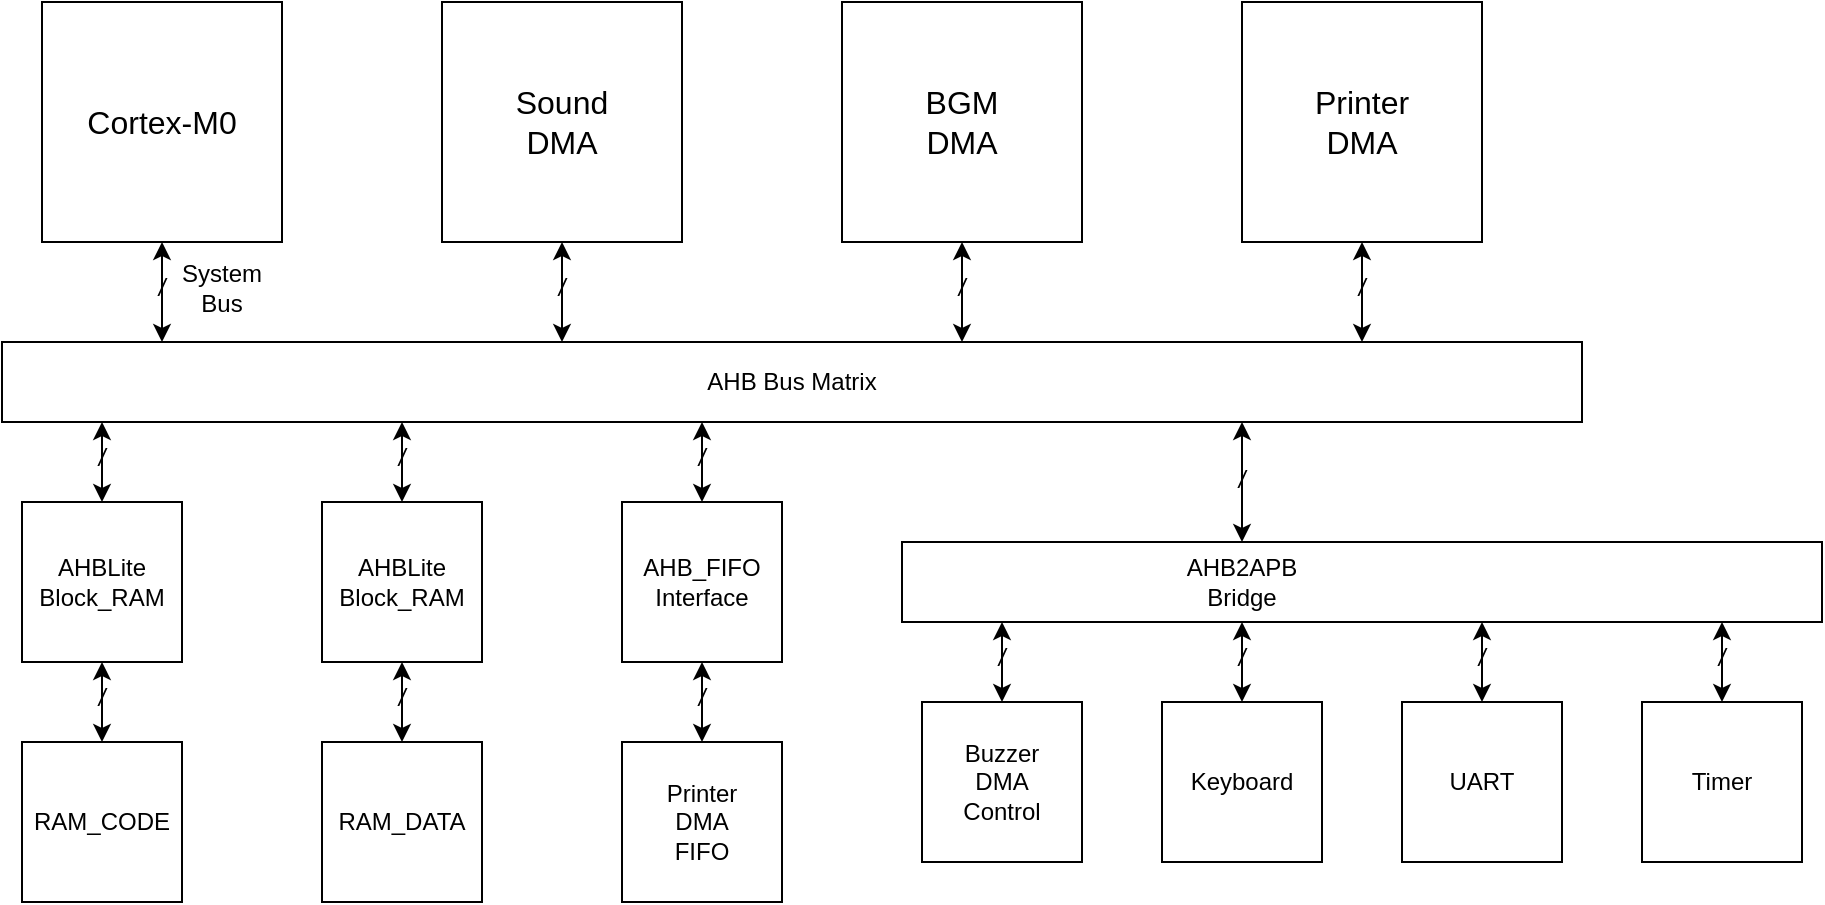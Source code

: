 <mxfile version="13.9.9" type="device"><diagram id="UVH7ah8puv6jbSQODE3A" name="第 1 页"><mxGraphModel dx="714" dy="568" grid="1" gridSize="10" guides="1" tooltips="1" connect="1" arrows="1" fold="1" page="1" pageScale="1" pageWidth="4681" pageHeight="3300" math="0" shadow="0"><root><mxCell id="0"/><mxCell id="1" parent="0"/><mxCell id="CT1FEYusewV1hjkQswKY-1" value="" style="rounded=0;whiteSpace=wrap;html=1;" parent="1" vertex="1"><mxGeometry x="800" y="480" width="120" height="120" as="geometry"/></mxCell><mxCell id="CT1FEYusewV1hjkQswKY-2" value="&lt;font style=&quot;font-size: 16px&quot;&gt;Cortex-M0&lt;/font&gt;" style="text;html=1;strokeColor=none;fillColor=none;align=center;verticalAlign=middle;whiteSpace=wrap;rounded=0;" parent="1" vertex="1"><mxGeometry x="820" y="530" width="80" height="20" as="geometry"/></mxCell><mxCell id="CT1FEYusewV1hjkQswKY-4" value="" style="endArrow=classic;startArrow=classic;html=1;" parent="1" edge="1"><mxGeometry width="50" height="50" relative="1" as="geometry"><mxPoint x="860" y="650" as="sourcePoint"/><mxPoint x="860" y="600" as="targetPoint"/></mxGeometry></mxCell><mxCell id="CT1FEYusewV1hjkQswKY-5" value="/" style="text;html=1;strokeColor=none;fillColor=none;align=center;verticalAlign=middle;whiteSpace=wrap;rounded=0;fontStyle=2" parent="1" vertex="1"><mxGeometry x="840" y="613" width="40" height="20" as="geometry"/></mxCell><mxCell id="CT1FEYusewV1hjkQswKY-6" value="System Bus" style="text;html=1;strokeColor=none;fillColor=none;align=center;verticalAlign=middle;whiteSpace=wrap;rounded=0;" parent="1" vertex="1"><mxGeometry x="870" y="613" width="40" height="20" as="geometry"/></mxCell><mxCell id="mJ_xJbLxUsaxHL6bNJfS-1" value="" style="rounded=0;whiteSpace=wrap;html=1;" parent="1" vertex="1"><mxGeometry x="780" y="650" width="790" height="40" as="geometry"/></mxCell><mxCell id="mJ_xJbLxUsaxHL6bNJfS-2" value="" style="rounded=0;whiteSpace=wrap;html=1;" parent="1" vertex="1"><mxGeometry x="1000" y="480" width="120" height="120" as="geometry"/></mxCell><mxCell id="mJ_xJbLxUsaxHL6bNJfS-3" value="&lt;font style=&quot;font-size: 16px&quot;&gt;Sound&lt;br&gt;DMA&lt;br&gt;&lt;/font&gt;" style="text;html=1;strokeColor=none;fillColor=none;align=center;verticalAlign=middle;whiteSpace=wrap;rounded=0;" parent="1" vertex="1"><mxGeometry x="1020" y="530" width="80" height="20" as="geometry"/></mxCell><mxCell id="mJ_xJbLxUsaxHL6bNJfS-4" value="" style="endArrow=classic;startArrow=classic;html=1;" parent="1" edge="1"><mxGeometry width="50" height="50" relative="1" as="geometry"><mxPoint x="1060" y="650" as="sourcePoint"/><mxPoint x="1060" y="600" as="targetPoint"/></mxGeometry></mxCell><mxCell id="mJ_xJbLxUsaxHL6bNJfS-5" value="/" style="text;html=1;strokeColor=none;fillColor=none;align=center;verticalAlign=middle;whiteSpace=wrap;rounded=0;fontStyle=2" parent="1" vertex="1"><mxGeometry x="1040" y="613" width="40" height="20" as="geometry"/></mxCell><mxCell id="mJ_xJbLxUsaxHL6bNJfS-7" value="" style="rounded=0;whiteSpace=wrap;html=1;" parent="1" vertex="1"><mxGeometry x="1200" y="480" width="120" height="120" as="geometry"/></mxCell><mxCell id="mJ_xJbLxUsaxHL6bNJfS-8" value="&lt;font style=&quot;font-size: 16px&quot;&gt;BGM&lt;br&gt;DMA&lt;br&gt;&lt;/font&gt;" style="text;html=1;strokeColor=none;fillColor=none;align=center;verticalAlign=middle;whiteSpace=wrap;rounded=0;" parent="1" vertex="1"><mxGeometry x="1220" y="530" width="80" height="20" as="geometry"/></mxCell><mxCell id="mJ_xJbLxUsaxHL6bNJfS-9" value="" style="endArrow=classic;startArrow=classic;html=1;" parent="1" edge="1"><mxGeometry width="50" height="50" relative="1" as="geometry"><mxPoint x="1260" y="650" as="sourcePoint"/><mxPoint x="1260" y="600" as="targetPoint"/></mxGeometry></mxCell><mxCell id="mJ_xJbLxUsaxHL6bNJfS-10" value="/" style="text;html=1;strokeColor=none;fillColor=none;align=center;verticalAlign=middle;whiteSpace=wrap;rounded=0;fontStyle=2" parent="1" vertex="1"><mxGeometry x="1240" y="613" width="40" height="20" as="geometry"/></mxCell><mxCell id="mJ_xJbLxUsaxHL6bNJfS-12" value="AHB Bus Matrix" style="text;html=1;strokeColor=none;fillColor=none;align=center;verticalAlign=middle;whiteSpace=wrap;rounded=0;" parent="1" vertex="1"><mxGeometry x="1095" y="660" width="160" height="20" as="geometry"/></mxCell><mxCell id="mJ_xJbLxUsaxHL6bNJfS-22" value="" style="rounded=0;whiteSpace=wrap;html=1;" parent="1" vertex="1"><mxGeometry x="790" y="730" width="80" height="80" as="geometry"/></mxCell><mxCell id="mJ_xJbLxUsaxHL6bNJfS-23" value="" style="endArrow=classic;startArrow=classic;html=1;" parent="1" edge="1"><mxGeometry width="50" height="50" relative="1" as="geometry"><mxPoint x="830" y="730" as="sourcePoint"/><mxPoint x="830" y="690" as="targetPoint"/></mxGeometry></mxCell><mxCell id="mJ_xJbLxUsaxHL6bNJfS-24" value="/" style="text;html=1;strokeColor=none;fillColor=none;align=center;verticalAlign=middle;whiteSpace=wrap;rounded=0;fontStyle=2" parent="1" vertex="1"><mxGeometry x="810" y="698" width="40" height="20" as="geometry"/></mxCell><mxCell id="mJ_xJbLxUsaxHL6bNJfS-25" value="AHBLite&lt;br&gt;Block_RAM" style="text;html=1;strokeColor=none;fillColor=none;align=center;verticalAlign=middle;whiteSpace=wrap;rounded=0;" parent="1" vertex="1"><mxGeometry x="810" y="760" width="40" height="20" as="geometry"/></mxCell><mxCell id="mJ_xJbLxUsaxHL6bNJfS-26" value="" style="rounded=0;whiteSpace=wrap;html=1;" parent="1" vertex="1"><mxGeometry x="790" y="850" width="80" height="80" as="geometry"/></mxCell><mxCell id="mJ_xJbLxUsaxHL6bNJfS-27" value="" style="endArrow=classic;startArrow=classic;html=1;" parent="1" edge="1"><mxGeometry width="50" height="50" relative="1" as="geometry"><mxPoint x="830" y="850" as="sourcePoint"/><mxPoint x="830" y="810" as="targetPoint"/></mxGeometry></mxCell><mxCell id="mJ_xJbLxUsaxHL6bNJfS-28" value="/" style="text;html=1;strokeColor=none;fillColor=none;align=center;verticalAlign=middle;whiteSpace=wrap;rounded=0;fontStyle=2" parent="1" vertex="1"><mxGeometry x="810" y="818" width="40" height="20" as="geometry"/></mxCell><mxCell id="mJ_xJbLxUsaxHL6bNJfS-29" value="RAM_CODE" style="text;html=1;strokeColor=none;fillColor=none;align=center;verticalAlign=middle;whiteSpace=wrap;rounded=0;dashed=1;" parent="1" vertex="1"><mxGeometry x="810" y="880" width="40" height="20" as="geometry"/></mxCell><mxCell id="mJ_xJbLxUsaxHL6bNJfS-30" value="" style="rounded=0;whiteSpace=wrap;html=1;" parent="1" vertex="1"><mxGeometry x="940" y="730" width="80" height="80" as="geometry"/></mxCell><mxCell id="mJ_xJbLxUsaxHL6bNJfS-31" value="" style="endArrow=classic;startArrow=classic;html=1;" parent="1" edge="1"><mxGeometry width="50" height="50" relative="1" as="geometry"><mxPoint x="980" y="730" as="sourcePoint"/><mxPoint x="980" y="690" as="targetPoint"/></mxGeometry></mxCell><mxCell id="mJ_xJbLxUsaxHL6bNJfS-32" value="/" style="text;html=1;strokeColor=none;fillColor=none;align=center;verticalAlign=middle;whiteSpace=wrap;rounded=0;fontStyle=2" parent="1" vertex="1"><mxGeometry x="960" y="698" width="40" height="20" as="geometry"/></mxCell><mxCell id="mJ_xJbLxUsaxHL6bNJfS-33" value="AHBLite&lt;br&gt;Block_RAM" style="text;html=1;strokeColor=none;fillColor=none;align=center;verticalAlign=middle;whiteSpace=wrap;rounded=0;" parent="1" vertex="1"><mxGeometry x="960" y="760" width="40" height="20" as="geometry"/></mxCell><mxCell id="mJ_xJbLxUsaxHL6bNJfS-34" value="" style="rounded=0;whiteSpace=wrap;html=1;" parent="1" vertex="1"><mxGeometry x="940" y="850" width="80" height="80" as="geometry"/></mxCell><mxCell id="mJ_xJbLxUsaxHL6bNJfS-35" value="" style="endArrow=classic;startArrow=classic;html=1;" parent="1" edge="1"><mxGeometry width="50" height="50" relative="1" as="geometry"><mxPoint x="980" y="850" as="sourcePoint"/><mxPoint x="980" y="810" as="targetPoint"/></mxGeometry></mxCell><mxCell id="mJ_xJbLxUsaxHL6bNJfS-36" value="/" style="text;html=1;strokeColor=none;fillColor=none;align=center;verticalAlign=middle;whiteSpace=wrap;rounded=0;fontStyle=2" parent="1" vertex="1"><mxGeometry x="960" y="818" width="40" height="20" as="geometry"/></mxCell><mxCell id="mJ_xJbLxUsaxHL6bNJfS-37" value="RAM_DATA" style="text;html=1;strokeColor=none;fillColor=none;align=center;verticalAlign=middle;whiteSpace=wrap;rounded=0;dashed=1;" parent="1" vertex="1"><mxGeometry x="960" y="880" width="40" height="20" as="geometry"/></mxCell><mxCell id="mJ_xJbLxUsaxHL6bNJfS-38" value="" style="rounded=0;whiteSpace=wrap;html=1;" parent="1" vertex="1"><mxGeometry x="1230" y="750" width="460" height="40" as="geometry"/></mxCell><mxCell id="mJ_xJbLxUsaxHL6bNJfS-39" value="" style="endArrow=classic;startArrow=classic;html=1;" parent="1" edge="1"><mxGeometry width="50" height="50" relative="1" as="geometry"><mxPoint x="1400" y="750" as="sourcePoint"/><mxPoint x="1400" y="690" as="targetPoint"/></mxGeometry></mxCell><mxCell id="mJ_xJbLxUsaxHL6bNJfS-40" value="/" style="text;html=1;strokeColor=none;fillColor=none;align=center;verticalAlign=middle;whiteSpace=wrap;rounded=0;fontStyle=2" parent="1" vertex="1"><mxGeometry x="1380" y="708" width="40" height="22" as="geometry"/></mxCell><mxCell id="mJ_xJbLxUsaxHL6bNJfS-41" value="AHB2APB&lt;br&gt;Bridge" style="text;html=1;strokeColor=none;fillColor=none;align=center;verticalAlign=middle;whiteSpace=wrap;rounded=0;dashed=1;" parent="1" vertex="1"><mxGeometry x="1380" y="760" width="40" height="20" as="geometry"/></mxCell><mxCell id="mJ_xJbLxUsaxHL6bNJfS-42" value="" style="rounded=0;whiteSpace=wrap;html=1;" parent="1" vertex="1"><mxGeometry x="1240" y="830" width="80" height="80" as="geometry"/></mxCell><mxCell id="mJ_xJbLxUsaxHL6bNJfS-43" value="" style="endArrow=classic;startArrow=classic;html=1;" parent="1" edge="1"><mxGeometry width="50" height="50" relative="1" as="geometry"><mxPoint x="1280" y="830" as="sourcePoint"/><mxPoint x="1280" y="790" as="targetPoint"/></mxGeometry></mxCell><mxCell id="mJ_xJbLxUsaxHL6bNJfS-44" value="/" style="text;html=1;strokeColor=none;fillColor=none;align=center;verticalAlign=middle;whiteSpace=wrap;rounded=0;fontStyle=2" parent="1" vertex="1"><mxGeometry x="1260" y="798" width="40" height="20" as="geometry"/></mxCell><mxCell id="mJ_xJbLxUsaxHL6bNJfS-45" value="Buzzer&lt;br&gt;DMA&lt;br&gt;Control" style="text;html=1;strokeColor=none;fillColor=none;align=center;verticalAlign=middle;whiteSpace=wrap;rounded=0;dashed=1;" parent="1" vertex="1"><mxGeometry x="1260" y="860" width="40" height="20" as="geometry"/></mxCell><mxCell id="mJ_xJbLxUsaxHL6bNJfS-46" value="" style="rounded=0;whiteSpace=wrap;html=1;" parent="1" vertex="1"><mxGeometry x="1360" y="830" width="80" height="80" as="geometry"/></mxCell><mxCell id="mJ_xJbLxUsaxHL6bNJfS-47" value="" style="endArrow=classic;startArrow=classic;html=1;" parent="1" edge="1"><mxGeometry width="50" height="50" relative="1" as="geometry"><mxPoint x="1400" y="830" as="sourcePoint"/><mxPoint x="1400" y="790" as="targetPoint"/></mxGeometry></mxCell><mxCell id="mJ_xJbLxUsaxHL6bNJfS-48" value="/" style="text;html=1;strokeColor=none;fillColor=none;align=center;verticalAlign=middle;whiteSpace=wrap;rounded=0;fontStyle=2" parent="1" vertex="1"><mxGeometry x="1380" y="798" width="40" height="20" as="geometry"/></mxCell><mxCell id="mJ_xJbLxUsaxHL6bNJfS-49" value="Keyboard" style="text;html=1;strokeColor=none;fillColor=none;align=center;verticalAlign=middle;whiteSpace=wrap;rounded=0;dashed=1;" parent="1" vertex="1"><mxGeometry x="1380" y="860" width="40" height="20" as="geometry"/></mxCell><mxCell id="bDstn99G-2LHLTGkwTiM-1" value="" style="rounded=0;whiteSpace=wrap;html=1;" parent="1" vertex="1"><mxGeometry x="1400" y="480" width="120" height="120" as="geometry"/></mxCell><mxCell id="bDstn99G-2LHLTGkwTiM-2" value="&lt;font style=&quot;font-size: 16px&quot;&gt;Printer&lt;br&gt;DMA&lt;br&gt;&lt;/font&gt;" style="text;html=1;strokeColor=none;fillColor=none;align=center;verticalAlign=middle;whiteSpace=wrap;rounded=0;" parent="1" vertex="1"><mxGeometry x="1420" y="530" width="80" height="20" as="geometry"/></mxCell><mxCell id="bDstn99G-2LHLTGkwTiM-3" value="" style="endArrow=classic;startArrow=classic;html=1;" parent="1" edge="1"><mxGeometry width="50" height="50" relative="1" as="geometry"><mxPoint x="1460" y="650" as="sourcePoint"/><mxPoint x="1460" y="600" as="targetPoint"/></mxGeometry></mxCell><mxCell id="bDstn99G-2LHLTGkwTiM-4" value="/" style="text;html=1;strokeColor=none;fillColor=none;align=center;verticalAlign=middle;whiteSpace=wrap;rounded=0;fontStyle=2" parent="1" vertex="1"><mxGeometry x="1440" y="613" width="40" height="20" as="geometry"/></mxCell><mxCell id="bDstn99G-2LHLTGkwTiM-5" value="" style="rounded=0;whiteSpace=wrap;html=1;" parent="1" vertex="1"><mxGeometry x="1090" y="850" width="80" height="80" as="geometry"/></mxCell><mxCell id="bDstn99G-2LHLTGkwTiM-6" value="" style="endArrow=classic;startArrow=classic;html=1;" parent="1" edge="1"><mxGeometry width="50" height="50" relative="1" as="geometry"><mxPoint x="1130" y="850" as="sourcePoint"/><mxPoint x="1130" y="810" as="targetPoint"/></mxGeometry></mxCell><mxCell id="bDstn99G-2LHLTGkwTiM-7" value="/" style="text;html=1;strokeColor=none;fillColor=none;align=center;verticalAlign=middle;whiteSpace=wrap;rounded=0;fontStyle=2" parent="1" vertex="1"><mxGeometry x="1110" y="818" width="40" height="20" as="geometry"/></mxCell><mxCell id="bDstn99G-2LHLTGkwTiM-8" value="Printer&lt;br&gt;DMA&lt;br&gt;FIFO" style="text;html=1;strokeColor=none;fillColor=none;align=center;verticalAlign=middle;whiteSpace=wrap;rounded=0;dashed=1;" parent="1" vertex="1"><mxGeometry x="1110" y="880" width="40" height="20" as="geometry"/></mxCell><mxCell id="bDstn99G-2LHLTGkwTiM-9" value="" style="rounded=0;whiteSpace=wrap;html=1;" parent="1" vertex="1"><mxGeometry x="1480" y="830" width="80" height="80" as="geometry"/></mxCell><mxCell id="bDstn99G-2LHLTGkwTiM-10" value="" style="endArrow=classic;startArrow=classic;html=1;" parent="1" edge="1"><mxGeometry width="50" height="50" relative="1" as="geometry"><mxPoint x="1520" y="830" as="sourcePoint"/><mxPoint x="1520" y="790" as="targetPoint"/></mxGeometry></mxCell><mxCell id="bDstn99G-2LHLTGkwTiM-11" value="/" style="text;html=1;strokeColor=none;fillColor=none;align=center;verticalAlign=middle;whiteSpace=wrap;rounded=0;fontStyle=2" parent="1" vertex="1"><mxGeometry x="1500" y="798" width="40" height="20" as="geometry"/></mxCell><mxCell id="bDstn99G-2LHLTGkwTiM-12" value="UART" style="text;html=1;strokeColor=none;fillColor=none;align=center;verticalAlign=middle;whiteSpace=wrap;rounded=0;dashed=1;" parent="1" vertex="1"><mxGeometry x="1500" y="860" width="40" height="20" as="geometry"/></mxCell><mxCell id="bDstn99G-2LHLTGkwTiM-21" value="" style="rounded=0;whiteSpace=wrap;html=1;" parent="1" vertex="1"><mxGeometry x="1600" y="830" width="80" height="80" as="geometry"/></mxCell><mxCell id="bDstn99G-2LHLTGkwTiM-22" value="" style="endArrow=classic;startArrow=classic;html=1;" parent="1" edge="1"><mxGeometry width="50" height="50" relative="1" as="geometry"><mxPoint x="1640" y="830" as="sourcePoint"/><mxPoint x="1640" y="790" as="targetPoint"/></mxGeometry></mxCell><mxCell id="bDstn99G-2LHLTGkwTiM-23" value="/" style="text;html=1;strokeColor=none;fillColor=none;align=center;verticalAlign=middle;whiteSpace=wrap;rounded=0;fontStyle=2" parent="1" vertex="1"><mxGeometry x="1620" y="798" width="40" height="20" as="geometry"/></mxCell><mxCell id="bDstn99G-2LHLTGkwTiM-24" value="Timer" style="text;html=1;strokeColor=none;fillColor=none;align=center;verticalAlign=middle;whiteSpace=wrap;rounded=0;dashed=1;" parent="1" vertex="1"><mxGeometry x="1620" y="860" width="40" height="20" as="geometry"/></mxCell><mxCell id="FMNX6ZHSTTE9PSk0YPNz-1" value="" style="rounded=0;whiteSpace=wrap;html=1;" vertex="1" parent="1"><mxGeometry x="1090" y="730" width="80" height="80" as="geometry"/></mxCell><mxCell id="FMNX6ZHSTTE9PSk0YPNz-2" value="" style="endArrow=classic;startArrow=classic;html=1;" edge="1" parent="1"><mxGeometry width="50" height="50" relative="1" as="geometry"><mxPoint x="1130" y="730" as="sourcePoint"/><mxPoint x="1130" y="690" as="targetPoint"/></mxGeometry></mxCell><mxCell id="FMNX6ZHSTTE9PSk0YPNz-3" value="/" style="text;html=1;strokeColor=none;fillColor=none;align=center;verticalAlign=middle;whiteSpace=wrap;rounded=0;fontStyle=2" vertex="1" parent="1"><mxGeometry x="1110" y="698" width="40" height="20" as="geometry"/></mxCell><mxCell id="FMNX6ZHSTTE9PSk0YPNz-4" value="AHB_FIFO&lt;br&gt;Interface" style="text;html=1;strokeColor=none;fillColor=none;align=center;verticalAlign=middle;whiteSpace=wrap;rounded=0;dashed=1;" vertex="1" parent="1"><mxGeometry x="1110" y="760" width="40" height="20" as="geometry"/></mxCell></root></mxGraphModel></diagram></mxfile>